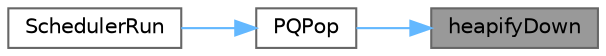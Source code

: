 digraph "heapifyDown"
{
 // LATEX_PDF_SIZE
  bgcolor="transparent";
  edge [fontname=Helvetica,fontsize=10,labelfontname=Helvetica,labelfontsize=10];
  node [fontname=Helvetica,fontsize=10,shape=box,height=0.2,width=0.4];
  rankdir="RL";
  Node1 [label="heapifyDown",height=0.2,width=0.4,color="gray40", fillcolor="grey60", style="filled", fontcolor="black",tooltip="Restores the heap property by moving the node at the given index down."];
  Node1 -> Node2 [dir="back",color="steelblue1",style="solid"];
  Node2 [label="PQPop",height=0.2,width=0.4,color="grey40", fillcolor="white", style="filled",URL="$PriorityQueue_8c.html#accf2d5c29ecdd09ea36ac2d7dbb7556f",tooltip="Pops the highest priority task from the priority queue."];
  Node2 -> Node3 [dir="back",color="steelblue1",style="solid"];
  Node3 [label="SchedulerRun",height=0.2,width=0.4,color="grey40", fillcolor="white", style="filled",URL="$Scheduler_8c.html#ab8065221debac476c547533f73504c20",tooltip="Runs the scheduler, executing tasks based on their priority."];
}
